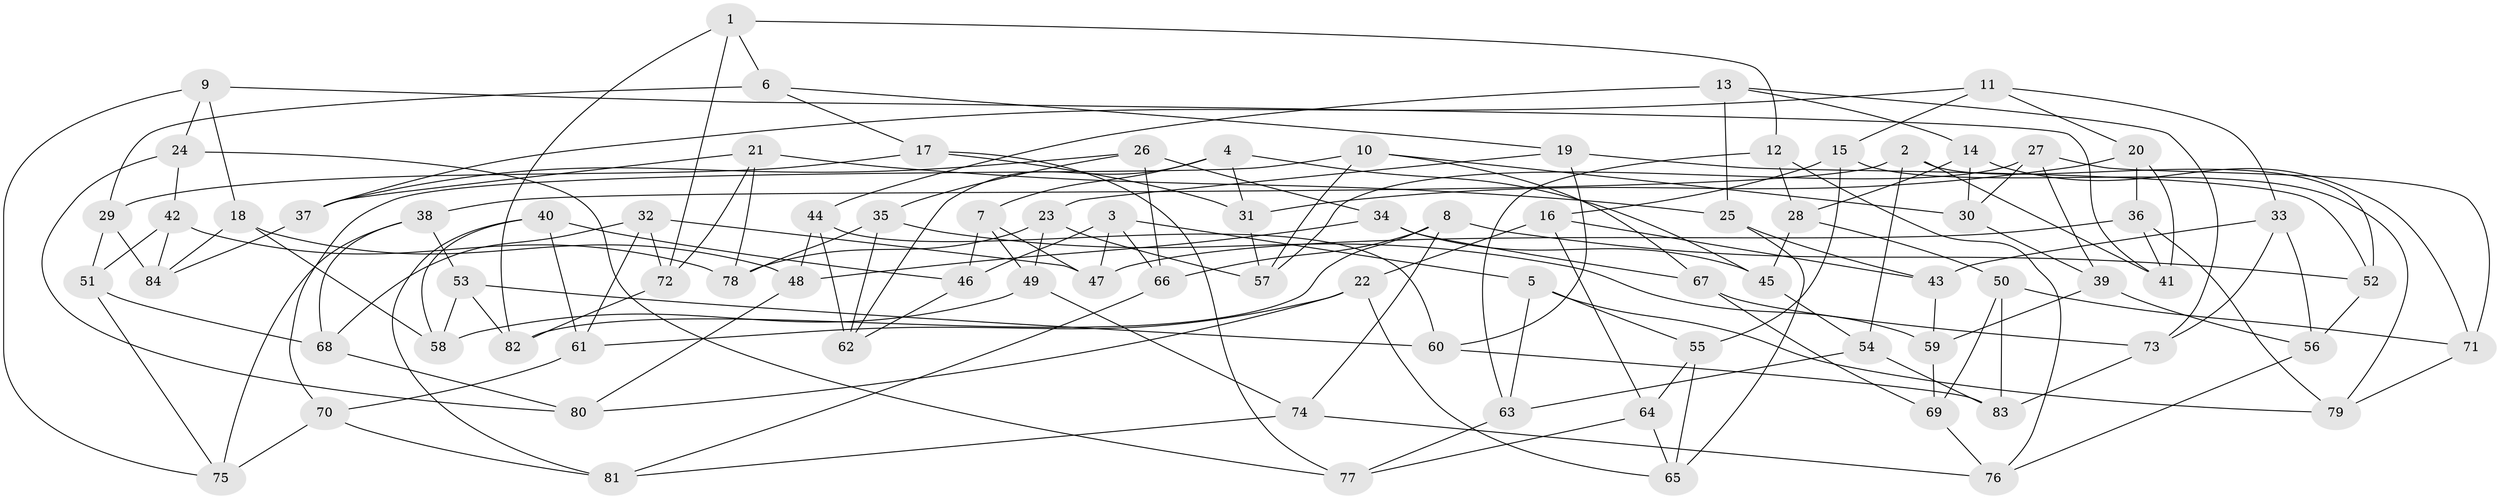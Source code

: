 // coarse degree distribution, {10: 0.023809523809523808, 6: 0.2857142857142857, 4: 0.38095238095238093, 8: 0.11904761904761904, 5: 0.11904761904761904, 9: 0.047619047619047616, 3: 0.023809523809523808}
// Generated by graph-tools (version 1.1) at 2025/20/03/04/25 18:20:59]
// undirected, 84 vertices, 168 edges
graph export_dot {
graph [start="1"]
  node [color=gray90,style=filled];
  1;
  2;
  3;
  4;
  5;
  6;
  7;
  8;
  9;
  10;
  11;
  12;
  13;
  14;
  15;
  16;
  17;
  18;
  19;
  20;
  21;
  22;
  23;
  24;
  25;
  26;
  27;
  28;
  29;
  30;
  31;
  32;
  33;
  34;
  35;
  36;
  37;
  38;
  39;
  40;
  41;
  42;
  43;
  44;
  45;
  46;
  47;
  48;
  49;
  50;
  51;
  52;
  53;
  54;
  55;
  56;
  57;
  58;
  59;
  60;
  61;
  62;
  63;
  64;
  65;
  66;
  67;
  68;
  69;
  70;
  71;
  72;
  73;
  74;
  75;
  76;
  77;
  78;
  79;
  80;
  81;
  82;
  83;
  84;
  1 -- 72;
  1 -- 12;
  1 -- 6;
  1 -- 82;
  2 -- 54;
  2 -- 41;
  2 -- 38;
  2 -- 52;
  3 -- 5;
  3 -- 47;
  3 -- 66;
  3 -- 46;
  4 -- 31;
  4 -- 45;
  4 -- 62;
  4 -- 7;
  5 -- 79;
  5 -- 55;
  5 -- 63;
  6 -- 29;
  6 -- 17;
  6 -- 19;
  7 -- 47;
  7 -- 49;
  7 -- 46;
  8 -- 82;
  8 -- 74;
  8 -- 66;
  8 -- 52;
  9 -- 24;
  9 -- 18;
  9 -- 75;
  9 -- 41;
  10 -- 57;
  10 -- 67;
  10 -- 30;
  10 -- 70;
  11 -- 15;
  11 -- 37;
  11 -- 33;
  11 -- 20;
  12 -- 28;
  12 -- 63;
  12 -- 76;
  13 -- 14;
  13 -- 73;
  13 -- 25;
  13 -- 44;
  14 -- 71;
  14 -- 30;
  14 -- 28;
  15 -- 55;
  15 -- 79;
  15 -- 16;
  16 -- 64;
  16 -- 22;
  16 -- 43;
  17 -- 77;
  17 -- 31;
  17 -- 29;
  18 -- 48;
  18 -- 84;
  18 -- 58;
  19 -- 52;
  19 -- 23;
  19 -- 60;
  20 -- 31;
  20 -- 41;
  20 -- 36;
  21 -- 72;
  21 -- 25;
  21 -- 37;
  21 -- 78;
  22 -- 65;
  22 -- 61;
  22 -- 80;
  23 -- 49;
  23 -- 78;
  23 -- 57;
  24 -- 77;
  24 -- 80;
  24 -- 42;
  25 -- 43;
  25 -- 65;
  26 -- 37;
  26 -- 34;
  26 -- 35;
  26 -- 66;
  27 -- 39;
  27 -- 57;
  27 -- 30;
  27 -- 71;
  28 -- 50;
  28 -- 45;
  29 -- 51;
  29 -- 84;
  30 -- 39;
  31 -- 57;
  32 -- 47;
  32 -- 72;
  32 -- 68;
  32 -- 61;
  33 -- 73;
  33 -- 43;
  33 -- 56;
  34 -- 48;
  34 -- 67;
  34 -- 45;
  35 -- 78;
  35 -- 62;
  35 -- 59;
  36 -- 47;
  36 -- 41;
  36 -- 79;
  37 -- 84;
  38 -- 68;
  38 -- 75;
  38 -- 53;
  39 -- 59;
  39 -- 56;
  40 -- 58;
  40 -- 81;
  40 -- 61;
  40 -- 46;
  42 -- 78;
  42 -- 51;
  42 -- 84;
  43 -- 59;
  44 -- 48;
  44 -- 60;
  44 -- 62;
  45 -- 54;
  46 -- 62;
  48 -- 80;
  49 -- 58;
  49 -- 74;
  50 -- 71;
  50 -- 69;
  50 -- 83;
  51 -- 75;
  51 -- 68;
  52 -- 56;
  53 -- 82;
  53 -- 58;
  53 -- 60;
  54 -- 63;
  54 -- 83;
  55 -- 65;
  55 -- 64;
  56 -- 76;
  59 -- 69;
  60 -- 83;
  61 -- 70;
  63 -- 77;
  64 -- 77;
  64 -- 65;
  66 -- 81;
  67 -- 69;
  67 -- 73;
  68 -- 80;
  69 -- 76;
  70 -- 81;
  70 -- 75;
  71 -- 79;
  72 -- 82;
  73 -- 83;
  74 -- 76;
  74 -- 81;
}
